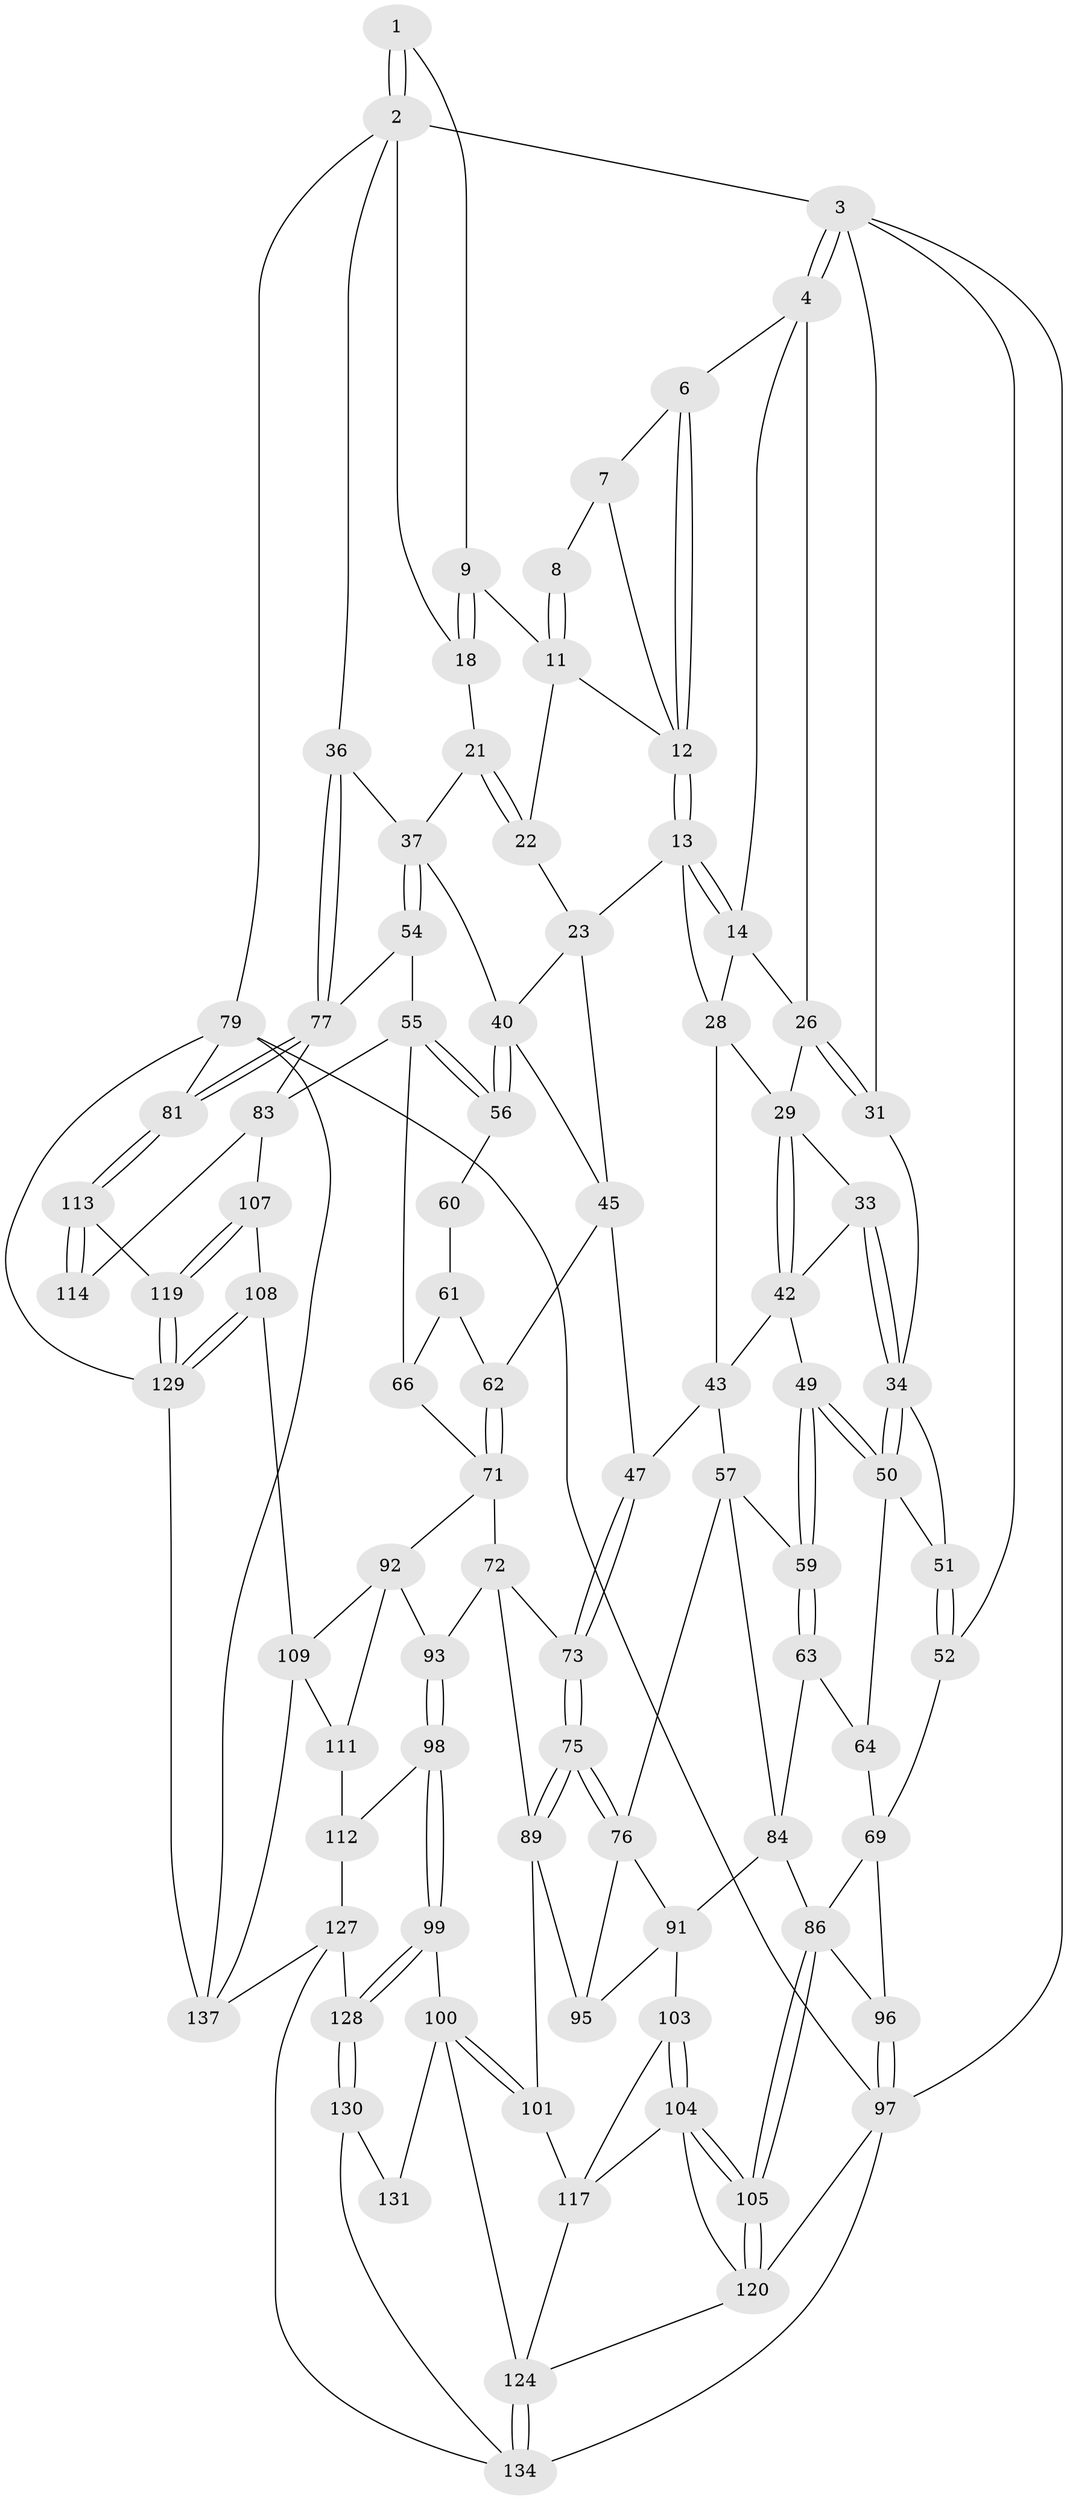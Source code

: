 // Generated by graph-tools (version 1.1) at 2025/52/02/27/25 19:52:40]
// undirected, 88 vertices, 195 edges
graph export_dot {
graph [start="1"]
  node [color=gray90,style=filled];
  1 [pos="+0.8072070551955979+0"];
  2 [pos="+1+0",super="+19"];
  3 [pos="+0+0",super="+32"];
  4 [pos="+0+0",super="+5"];
  6 [pos="+0.4733337489303025+0"];
  7 [pos="+0.7003263811625744+0"];
  8 [pos="+0.7249979960991578+0"];
  9 [pos="+0.8828409343608842+0.04292825631077714",super="+10"];
  11 [pos="+0.7942596247094732+0.09595515355352602",super="+17"];
  12 [pos="+0.5183261542856152+0.17208596891511202",super="+16"];
  13 [pos="+0.5160227616058761+0.17647950805158968",super="+25"];
  14 [pos="+0.3127418213402831+0.09136827944812148",super="+15"];
  18 [pos="+0.9749978487809728+0.12570348395227288",super="+20"];
  21 [pos="+0.823812284920981+0.2360404848847538"];
  22 [pos="+0.7275453057220802+0.19254566567923515"];
  23 [pos="+0.7114595232259744+0.2068407487920909",super="+24"];
  26 [pos="+0.20607485753580443+0.130795593614541",super="+27"];
  28 [pos="+0.32886619913651055+0.2084388141124028",super="+39"];
  29 [pos="+0.31012430073821334+0.24373405962099357",super="+30"];
  31 [pos="+0.11747569047698343+0.2105135655193005"];
  33 [pos="+0.21580939702609309+0.2833931320182166"];
  34 [pos="+0.16357473524865512+0.2953536806920663",super="+35"];
  36 [pos="+1+0.18429154237805603"];
  37 [pos="+0.8937019940333971+0.31175919730868046",super="+38"];
  40 [pos="+0.7592312897214861+0.3934701516808027",super="+41"];
  42 [pos="+0.3149372074840571+0.2946660936316404",super="+44"];
  43 [pos="+0.4352240361452291+0.3217900925930724",super="+48"];
  45 [pos="+0.6713962625022093+0.40567620017199174",super="+46"];
  47 [pos="+0.6005516568898364+0.4561687361909637"];
  49 [pos="+0.27872989903113315+0.441712367397981"];
  50 [pos="+0.21069927591012233+0.3755607734000126",super="+53"];
  51 [pos="+0+0.4202558682331644"];
  52 [pos="+0+0.45627039967036215"];
  54 [pos="+0.9762628432564819+0.50010976323294"];
  55 [pos="+0.8346993497595256+0.47429668840391903",super="+65"];
  56 [pos="+0.8136645835930714+0.45781354922193046"];
  57 [pos="+0.45720248627027293+0.5341812751369159",super="+58"];
  59 [pos="+0.2789222722764578+0.5191459851898221"];
  60 [pos="+0.7871955649093608+0.5025410591910489"];
  61 [pos="+0.7521046475820221+0.5472873553854658",super="+67"];
  62 [pos="+0.6963860209270635+0.5364935257654082"];
  63 [pos="+0.20871202177783707+0.5198599639230493",super="+82"];
  64 [pos="+0.14376550456253656+0.508518457007206",super="+68"];
  66 [pos="+0.800848947627145+0.6712379018133292"];
  69 [pos="+0.002367644857808675+0.6397772083718557",super="+70"];
  71 [pos="+0.712018830272884+0.6162267546257573",super="+74"];
  72 [pos="+0.6850439079245438+0.6196997205387135",super="+88"];
  73 [pos="+0.6150236441658448+0.580695036429101"];
  75 [pos="+0.5799719357563565+0.6537930130140586"];
  76 [pos="+0.4916672796053416+0.5949171289105486",super="+90"];
  77 [pos="+1+0.5249635838329506",super="+78"];
  79 [pos="+1+1",super="+80"];
  81 [pos="+1+0.7886738419273892"];
  83 [pos="+0.8470565812906877+0.6864197918561931",super="+106"];
  84 [pos="+0.308509218470689+0.6132196447681476",super="+85"];
  86 [pos="+0.18454124560471655+0.7471760085581256",super="+87"];
  89 [pos="+0.5911541645347801+0.6859438709091269",super="+94"];
  91 [pos="+0.3652053998371875+0.6948596466092334",super="+102"];
  92 [pos="+0.7294204719915443+0.7248625448123311",super="+110"];
  93 [pos="+0.6203449667620028+0.7085526691970908"];
  95 [pos="+0.48300307762900657+0.7422530440864074"];
  96 [pos="+0+1"];
  97 [pos="+0+1",super="+121"];
  98 [pos="+0.6158745141615133+0.8291832341839366"];
  99 [pos="+0.6120973850128968+0.8319590143591996"];
  100 [pos="+0.5098982658655217+0.8191731969506906",super="+123"];
  101 [pos="+0.5073402800385103+0.816367713938007"];
  103 [pos="+0.34553814194983284+0.8280141370885786"];
  104 [pos="+0.33832370227120656+0.8368324758642588",super="+132"];
  105 [pos="+0.20140799588995756+0.8276110853991969"];
  107 [pos="+0.8619641460990706+0.739228159991117"];
  108 [pos="+0.8200881759415685+0.8405330807154633"];
  109 [pos="+0.8012057564072261+0.8582552662824807",super="+115"];
  111 [pos="+0.7199743440132729+0.7605150957797685",super="+116"];
  112 [pos="+0.6708320812558302+0.825834046020431",super="+122"];
  113 [pos="+1+0.7899886939508763",super="+118"];
  114 [pos="+0.9383859792715641+0.7556599195580661"];
  117 [pos="+0.46904517477501+0.8282667407110181",super="+126"];
  119 [pos="+0.9236566488710676+0.8773242762966621"];
  120 [pos="+0+1",super="+135"];
  124 [pos="+0.45017615297124575+0.9572555224765207",super="+125"];
  127 [pos="+0.7225103764087497+0.9394264496840767",super="+139"];
  128 [pos="+0.6159387591957689+0.9468635909139889"];
  129 [pos="+0.9209441029162658+0.8822708409744541",super="+136"];
  130 [pos="+0.614100664564343+0.948798375821475",super="+133"];
  131 [pos="+0.5274748392980153+0.8873231857556922"];
  134 [pos="+0.5243782697164332+1",super="+140"];
  137 [pos="+0.8495365156699818+0.9663399569472385",super="+138"];
  1 -- 2;
  1 -- 2;
  1 -- 9;
  2 -- 3;
  2 -- 79;
  2 -- 18;
  2 -- 36;
  3 -- 4;
  3 -- 4;
  3 -- 97;
  3 -- 52;
  3 -- 31;
  4 -- 26;
  4 -- 6;
  4 -- 14;
  6 -- 7;
  6 -- 12;
  6 -- 12;
  7 -- 8;
  7 -- 12;
  8 -- 11;
  8 -- 11;
  9 -- 18 [weight=2];
  9 -- 18;
  9 -- 11;
  11 -- 22;
  11 -- 12;
  12 -- 13;
  12 -- 13;
  13 -- 14;
  13 -- 14;
  13 -- 23;
  13 -- 28;
  14 -- 28;
  14 -- 26;
  18 -- 21;
  21 -- 22;
  21 -- 22;
  21 -- 37;
  22 -- 23;
  23 -- 45;
  23 -- 40;
  26 -- 31;
  26 -- 31;
  26 -- 29;
  28 -- 29;
  28 -- 43;
  29 -- 42;
  29 -- 42;
  29 -- 33;
  31 -- 34;
  33 -- 34;
  33 -- 34;
  33 -- 42;
  34 -- 50;
  34 -- 50;
  34 -- 51;
  36 -- 37;
  36 -- 77;
  36 -- 77;
  37 -- 54;
  37 -- 54;
  37 -- 40;
  40 -- 56;
  40 -- 56;
  40 -- 45;
  42 -- 49;
  42 -- 43;
  43 -- 57;
  43 -- 47;
  45 -- 62;
  45 -- 47;
  47 -- 73;
  47 -- 73;
  49 -- 50;
  49 -- 50;
  49 -- 59;
  49 -- 59;
  50 -- 64;
  50 -- 51;
  51 -- 52;
  51 -- 52;
  52 -- 69;
  54 -- 55;
  54 -- 77;
  55 -- 56;
  55 -- 56;
  55 -- 66;
  55 -- 83;
  56 -- 60;
  57 -- 76;
  57 -- 59;
  57 -- 84;
  59 -- 63;
  59 -- 63;
  60 -- 61 [weight=2];
  61 -- 62;
  61 -- 66;
  62 -- 71;
  62 -- 71;
  63 -- 64 [weight=2];
  63 -- 84;
  64 -- 69;
  66 -- 71;
  69 -- 96;
  69 -- 86;
  71 -- 72;
  71 -- 92;
  72 -- 73;
  72 -- 89;
  72 -- 93;
  73 -- 75;
  73 -- 75;
  75 -- 76;
  75 -- 76;
  75 -- 89;
  75 -- 89;
  76 -- 91;
  76 -- 95;
  77 -- 81;
  77 -- 81;
  77 -- 83;
  79 -- 97;
  79 -- 81;
  79 -- 129;
  79 -- 137;
  81 -- 113;
  81 -- 113;
  83 -- 107;
  83 -- 114;
  84 -- 91;
  84 -- 86;
  86 -- 105;
  86 -- 105;
  86 -- 96;
  89 -- 101;
  89 -- 95;
  91 -- 103;
  91 -- 95;
  92 -- 93;
  92 -- 109;
  92 -- 111;
  93 -- 98;
  93 -- 98;
  96 -- 97;
  96 -- 97;
  97 -- 120;
  97 -- 134;
  98 -- 99;
  98 -- 99;
  98 -- 112;
  99 -- 100;
  99 -- 128;
  99 -- 128;
  100 -- 101;
  100 -- 101;
  100 -- 124;
  100 -- 131;
  101 -- 117;
  103 -- 104;
  103 -- 104;
  103 -- 117;
  104 -- 105;
  104 -- 105;
  104 -- 120;
  104 -- 117;
  105 -- 120;
  105 -- 120;
  107 -- 108;
  107 -- 119;
  107 -- 119;
  108 -- 109;
  108 -- 129;
  108 -- 129;
  109 -- 137;
  109 -- 111;
  111 -- 112 [weight=2];
  112 -- 127;
  113 -- 114 [weight=2];
  113 -- 114;
  113 -- 119;
  117 -- 124;
  119 -- 129;
  119 -- 129;
  120 -- 124;
  124 -- 134;
  124 -- 134;
  127 -- 128;
  127 -- 137;
  127 -- 134;
  128 -- 130;
  128 -- 130;
  129 -- 137;
  130 -- 131 [weight=2];
  130 -- 134;
}

